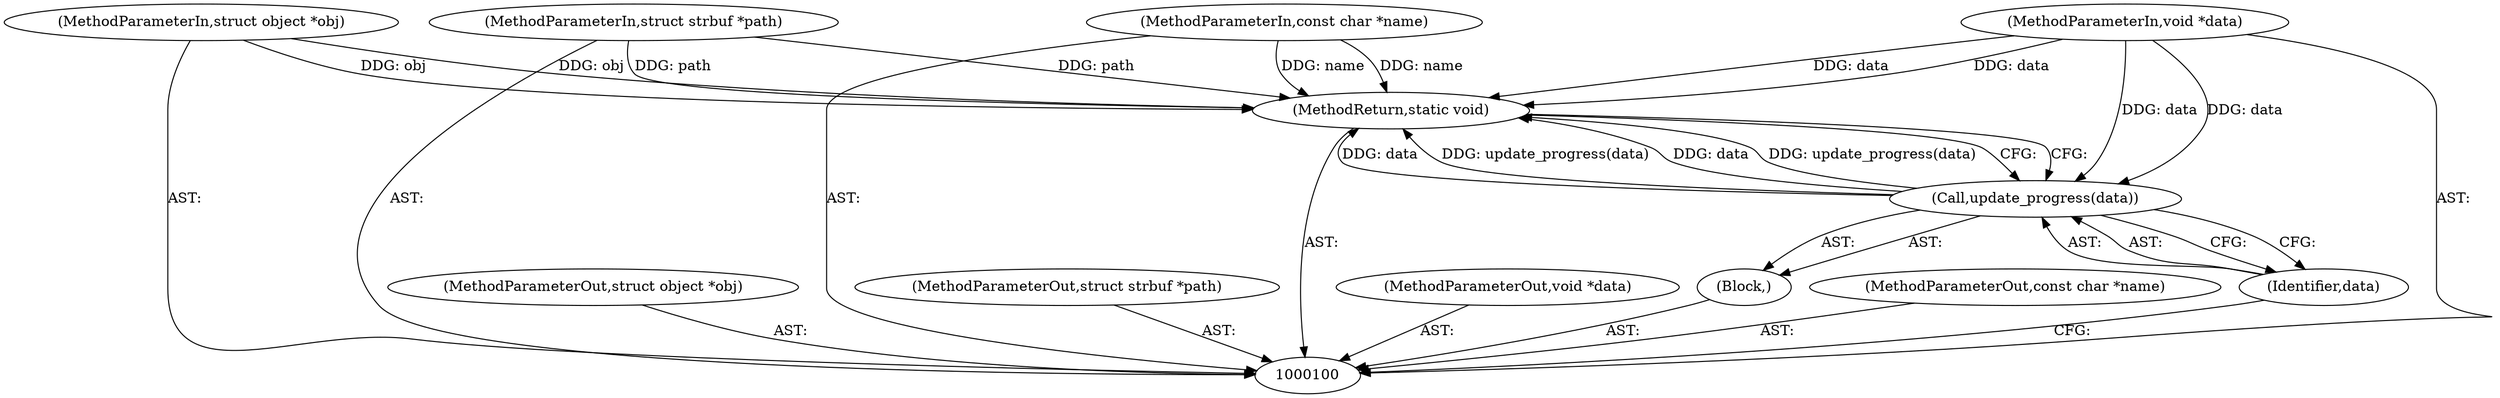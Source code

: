 digraph "1_git_de1e67d0703894cb6ea782e36abb63976ab07e60_10" {
"1000108" [label="(MethodReturn,static void)"];
"1000101" [label="(MethodParameterIn,struct object *obj)"];
"1000120" [label="(MethodParameterOut,struct object *obj)"];
"1000102" [label="(MethodParameterIn,struct strbuf *path)"];
"1000121" [label="(MethodParameterOut,struct strbuf *path)"];
"1000104" [label="(MethodParameterIn,void *data)"];
"1000123" [label="(MethodParameterOut,void *data)"];
"1000103" [label="(MethodParameterIn,const char *name)"];
"1000122" [label="(MethodParameterOut,const char *name)"];
"1000105" [label="(Block,)"];
"1000107" [label="(Identifier,data)"];
"1000106" [label="(Call,update_progress(data))"];
"1000108" -> "1000100"  [label="AST: "];
"1000108" -> "1000106"  [label="CFG: "];
"1000106" -> "1000108"  [label="DDG: data"];
"1000106" -> "1000108"  [label="DDG: update_progress(data)"];
"1000104" -> "1000108"  [label="DDG: data"];
"1000103" -> "1000108"  [label="DDG: name"];
"1000102" -> "1000108"  [label="DDG: path"];
"1000101" -> "1000108"  [label="DDG: obj"];
"1000101" -> "1000100"  [label="AST: "];
"1000101" -> "1000108"  [label="DDG: obj"];
"1000120" -> "1000100"  [label="AST: "];
"1000102" -> "1000100"  [label="AST: "];
"1000102" -> "1000108"  [label="DDG: path"];
"1000121" -> "1000100"  [label="AST: "];
"1000104" -> "1000100"  [label="AST: "];
"1000104" -> "1000108"  [label="DDG: data"];
"1000104" -> "1000106"  [label="DDG: data"];
"1000123" -> "1000100"  [label="AST: "];
"1000103" -> "1000100"  [label="AST: "];
"1000103" -> "1000108"  [label="DDG: name"];
"1000122" -> "1000100"  [label="AST: "];
"1000105" -> "1000100"  [label="AST: "];
"1000106" -> "1000105"  [label="AST: "];
"1000107" -> "1000106"  [label="AST: "];
"1000107" -> "1000100"  [label="CFG: "];
"1000106" -> "1000107"  [label="CFG: "];
"1000106" -> "1000105"  [label="AST: "];
"1000106" -> "1000107"  [label="CFG: "];
"1000107" -> "1000106"  [label="AST: "];
"1000108" -> "1000106"  [label="CFG: "];
"1000106" -> "1000108"  [label="DDG: data"];
"1000106" -> "1000108"  [label="DDG: update_progress(data)"];
"1000104" -> "1000106"  [label="DDG: data"];
}
